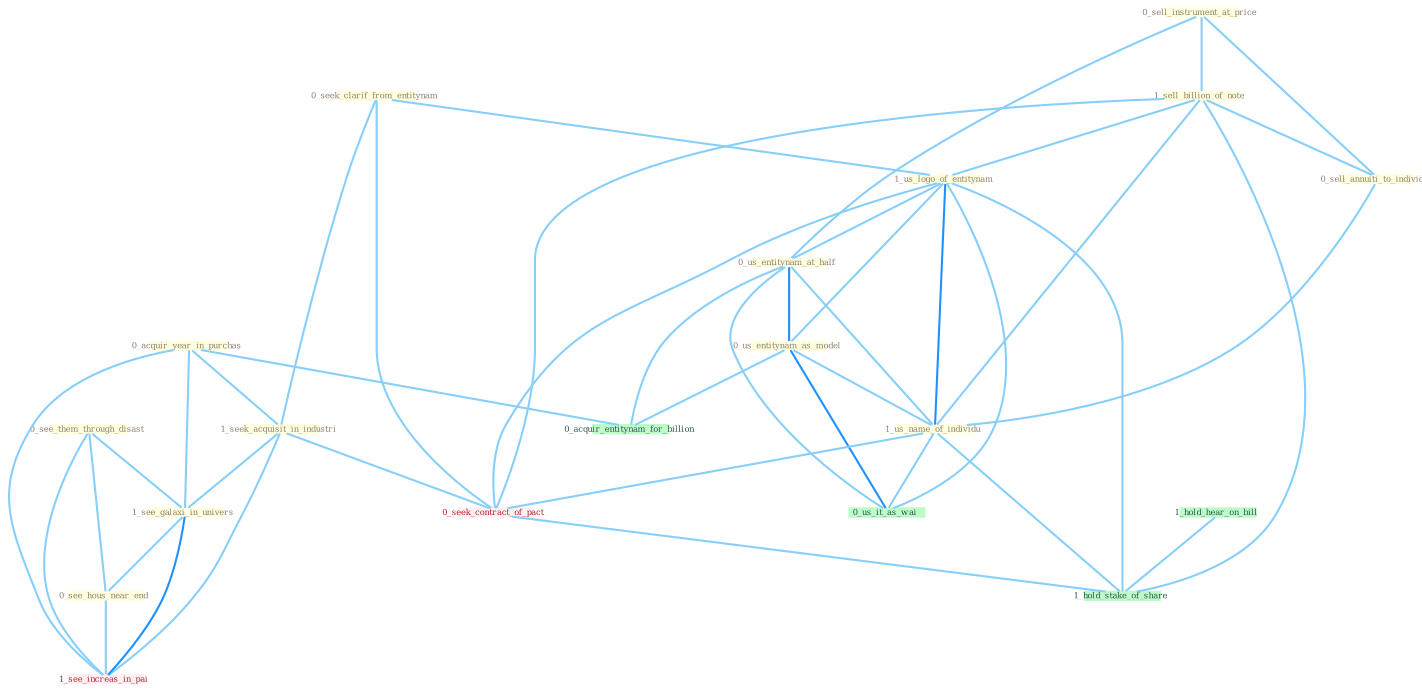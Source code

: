 Graph G{ 
    node
    [shape=polygon,style=filled,width=.5,height=.06,color="#BDFCC9",fixedsize=true,fontsize=4,
    fontcolor="#2f4f4f"];
    {node
    [color="#ffffe0", fontcolor="#8b7d6b"] "0_see_them_through_disast " "0_seek_clarif_from_entitynam " "0_acquir_year_in_purchas " "0_sell_instrument_at_price " "1_sell_billion_of_note " "1_seek_acquisit_in_industri " "1_us_logo_of_entitynam " "0_sell_annuiti_to_individu " "0_us_entitynam_at_half " "0_us_entitynam_as_model " "1_us_name_of_individu " "1_see_galaxi_in_univers " "0_see_hous_near_end "}
{node [color="#fff0f5", fontcolor="#b22222"] "0_seek_contract_of_pact " "1_see_increas_in_pai "}
edge [color="#B0E2FF"];

	"0_see_them_through_disast " -- "1_see_galaxi_in_univers " [w="1", color="#87cefa" ];
	"0_see_them_through_disast " -- "0_see_hous_near_end " [w="1", color="#87cefa" ];
	"0_see_them_through_disast " -- "1_see_increas_in_pai " [w="1", color="#87cefa" ];
	"0_seek_clarif_from_entitynam " -- "1_seek_acquisit_in_industri " [w="1", color="#87cefa" ];
	"0_seek_clarif_from_entitynam " -- "1_us_logo_of_entitynam " [w="1", color="#87cefa" ];
	"0_seek_clarif_from_entitynam " -- "0_seek_contract_of_pact " [w="1", color="#87cefa" ];
	"0_acquir_year_in_purchas " -- "1_seek_acquisit_in_industri " [w="1", color="#87cefa" ];
	"0_acquir_year_in_purchas " -- "1_see_galaxi_in_univers " [w="1", color="#87cefa" ];
	"0_acquir_year_in_purchas " -- "0_acquir_entitynam_for_billion " [w="1", color="#87cefa" ];
	"0_acquir_year_in_purchas " -- "1_see_increas_in_pai " [w="1", color="#87cefa" ];
	"0_sell_instrument_at_price " -- "1_sell_billion_of_note " [w="1", color="#87cefa" ];
	"0_sell_instrument_at_price " -- "0_sell_annuiti_to_individu " [w="1", color="#87cefa" ];
	"0_sell_instrument_at_price " -- "0_us_entitynam_at_half " [w="1", color="#87cefa" ];
	"1_sell_billion_of_note " -- "1_us_logo_of_entitynam " [w="1", color="#87cefa" ];
	"1_sell_billion_of_note " -- "0_sell_annuiti_to_individu " [w="1", color="#87cefa" ];
	"1_sell_billion_of_note " -- "1_us_name_of_individu " [w="1", color="#87cefa" ];
	"1_sell_billion_of_note " -- "0_seek_contract_of_pact " [w="1", color="#87cefa" ];
	"1_sell_billion_of_note " -- "1_hold_stake_of_share " [w="1", color="#87cefa" ];
	"1_seek_acquisit_in_industri " -- "1_see_galaxi_in_univers " [w="1", color="#87cefa" ];
	"1_seek_acquisit_in_industri " -- "0_seek_contract_of_pact " [w="1", color="#87cefa" ];
	"1_seek_acquisit_in_industri " -- "1_see_increas_in_pai " [w="1", color="#87cefa" ];
	"1_us_logo_of_entitynam " -- "0_us_entitynam_at_half " [w="1", color="#87cefa" ];
	"1_us_logo_of_entitynam " -- "0_us_entitynam_as_model " [w="1", color="#87cefa" ];
	"1_us_logo_of_entitynam " -- "1_us_name_of_individu " [w="2", color="#1e90ff" , len=0.8];
	"1_us_logo_of_entitynam " -- "0_seek_contract_of_pact " [w="1", color="#87cefa" ];
	"1_us_logo_of_entitynam " -- "0_us_it_as_wai " [w="1", color="#87cefa" ];
	"1_us_logo_of_entitynam " -- "1_hold_stake_of_share " [w="1", color="#87cefa" ];
	"0_sell_annuiti_to_individu " -- "1_us_name_of_individu " [w="1", color="#87cefa" ];
	"0_us_entitynam_at_half " -- "0_us_entitynam_as_model " [w="2", color="#1e90ff" , len=0.8];
	"0_us_entitynam_at_half " -- "1_us_name_of_individu " [w="1", color="#87cefa" ];
	"0_us_entitynam_at_half " -- "0_us_it_as_wai " [w="1", color="#87cefa" ];
	"0_us_entitynam_at_half " -- "0_acquir_entitynam_for_billion " [w="1", color="#87cefa" ];
	"0_us_entitynam_as_model " -- "1_us_name_of_individu " [w="1", color="#87cefa" ];
	"0_us_entitynam_as_model " -- "0_us_it_as_wai " [w="2", color="#1e90ff" , len=0.8];
	"0_us_entitynam_as_model " -- "0_acquir_entitynam_for_billion " [w="1", color="#87cefa" ];
	"1_us_name_of_individu " -- "0_seek_contract_of_pact " [w="1", color="#87cefa" ];
	"1_us_name_of_individu " -- "0_us_it_as_wai " [w="1", color="#87cefa" ];
	"1_us_name_of_individu " -- "1_hold_stake_of_share " [w="1", color="#87cefa" ];
	"1_see_galaxi_in_univers " -- "0_see_hous_near_end " [w="1", color="#87cefa" ];
	"1_see_galaxi_in_univers " -- "1_see_increas_in_pai " [w="2", color="#1e90ff" , len=0.8];
	"0_see_hous_near_end " -- "1_see_increas_in_pai " [w="1", color="#87cefa" ];
	"0_seek_contract_of_pact " -- "1_hold_stake_of_share " [w="1", color="#87cefa" ];
	"1_hold_hear_on_bill " -- "1_hold_stake_of_share " [w="1", color="#87cefa" ];
}